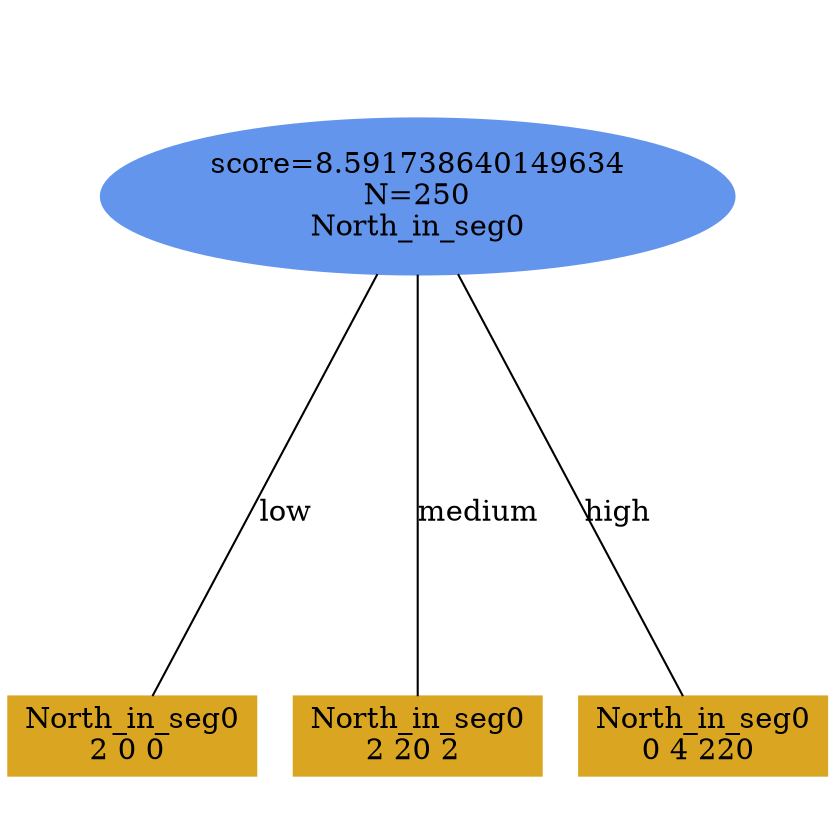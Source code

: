 digraph "DD" {
size = "7.5,10"
ratio=1.0;
center = true;
edge [dir = none];
{ rank = same; node [shape=ellipse, style=filled, color=cornflowerblue];"4886" [label="score=8.591738640149634\nN=250\nNorth_in_seg0"];}
{ rank = same; node [shape=box, style=filled, color=goldenrod];"4887" [label="North_in_seg0\n2 0 0 "];}
{ rank = same; node [shape=box, style=filled, color=goldenrod];"4888" [label="North_in_seg0\n2 20 2 "];}
{ rank = same; node [shape=box, style=filled, color=goldenrod];"4889" [label="North_in_seg0\n0 4 220 "];}
"4886" -> "4887" [label = "low"];
"4886" -> "4888" [label = "medium"];
"4886" -> "4889" [label = "high"];

}